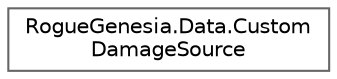 digraph "Graphical Class Hierarchy"
{
 // LATEX_PDF_SIZE
  bgcolor="transparent";
  edge [fontname=Helvetica,fontsize=10,labelfontname=Helvetica,labelfontsize=10];
  node [fontname=Helvetica,fontsize=10,shape=box,height=0.2,width=0.4];
  rankdir="LR";
  Node0 [label="RogueGenesia.Data.Custom\lDamageSource",height=0.2,width=0.4,color="grey40", fillcolor="white", style="filled",URL="$struct_rogue_genesia_1_1_data_1_1_custom_damage_source.html",tooltip=" "];
}
